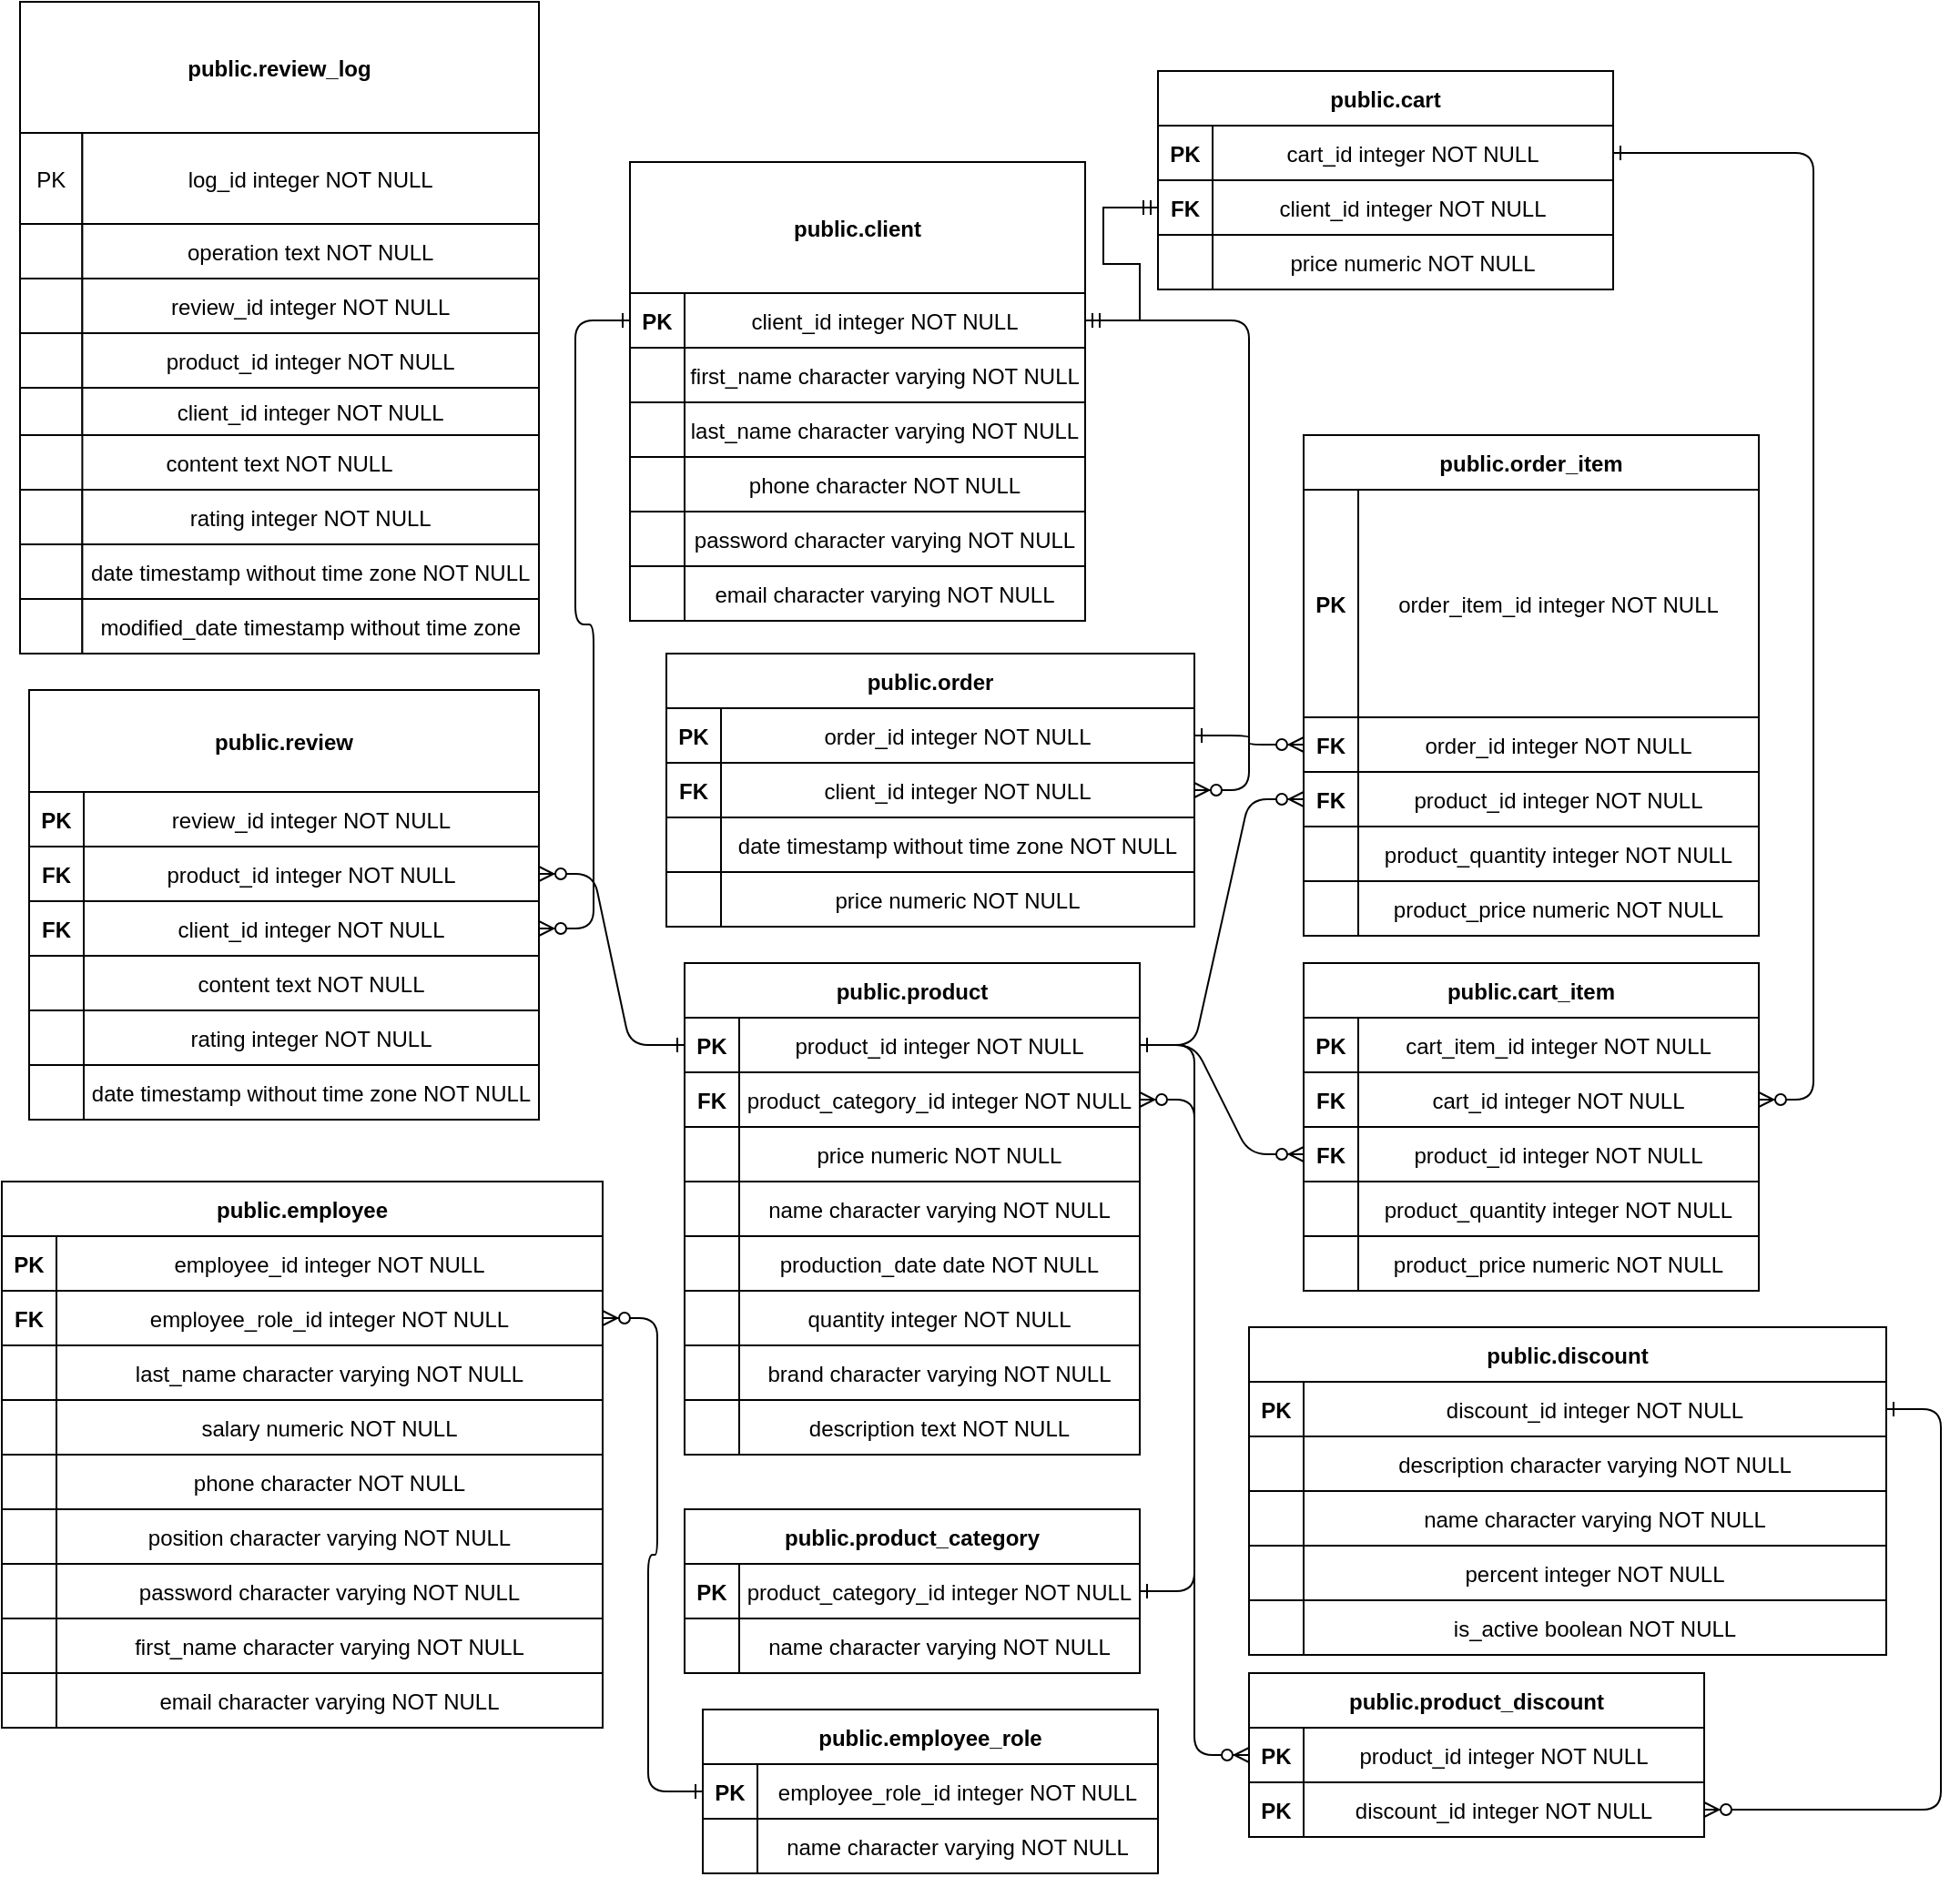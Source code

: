 <mxfile version="25.0.1">
  <diagram id="R2lEEEUBdFMjLlhIrx00" name="Page-1">
    <mxGraphModel dx="1701" dy="819" grid="1" gridSize="10" guides="1" tooltips="1" connect="1" arrows="1" fold="1" page="1" pageScale="1" pageWidth="850" pageHeight="1100" math="0" shadow="0" extFonts="Permanent Marker^https://fonts.googleapis.com/css?family=Permanent+Marker">
      <root>
        <mxCell id="0" />
        <mxCell id="1" parent="0" />
        <mxCell id="public.cart" value="public.cart" style="shape=table;startSize=30;container=1;collapsible=1;childLayout=tableLayout;fixedRows=1;rowLines=0;fontStyle=1;align=center;resizeLast=1;" parent="1" vertex="1">
          <mxGeometry x="1059.998" y="230.0" width="250" height="120" as="geometry" />
        </mxCell>
        <mxCell id="public.cart.1" value="0" style="shape=partialRectangle;collapsible=0;dropTarget=0;pointerEvents=0;fillColor=none;points=[[0,0.5],[1,0.5]];portConstraint=eastwest;top=0;left=0;right=0;bottom=1;" parent="public.cart" vertex="1">
          <mxGeometry y="30" width="250" height="30" as="geometry" />
        </mxCell>
        <mxCell id="bf57038d-33cf-a19b-9d44-ea3351a5f53d" value="PK" style="shape=partialRectangle;overflow=hidden;connectable=0;fillColor=none;top=0;left=0;bottom=0;right=0;fontStyle=1;" parent="public.cart.1" vertex="1">
          <mxGeometry width="30" height="30" as="geometry">
            <mxRectangle width="30" height="30" as="alternateBounds" />
          </mxGeometry>
        </mxCell>
        <mxCell id="498ad664-ac95-0472-8ac2-09fa7c4ec262" value="cart_id integer NOT NULL" style="" parent="public.cart.1" vertex="1">
          <mxGeometry x="30" width="220" height="30" as="geometry">
            <mxRectangle width="220" height="30" as="alternateBounds" />
          </mxGeometry>
        </mxCell>
        <mxCell id="public.cart.2" value="30" style="shape=partialRectangle;collapsible=0;dropTarget=0;pointerEvents=0;fillColor=none;points=[[0,0.5],[1,0.5]];portConstraint=eastwest;top=0;left=0;right=0;bottom=1;" parent="public.cart" vertex="1">
          <mxGeometry y="60" width="250" height="30" as="geometry" />
        </mxCell>
        <mxCell id="ba661cb4-fbc4-4fd0-d4c5-85d83c179bef" value="FK" style="shape=partialRectangle;overflow=hidden;connectable=0;fillColor=none;top=0;left=0;bottom=0;right=0;fontStyle=1;" parent="public.cart.2" vertex="1">
          <mxGeometry width="30" height="30" as="geometry">
            <mxRectangle width="30" height="30" as="alternateBounds" />
          </mxGeometry>
        </mxCell>
        <mxCell id="757bdfb7-4226-4ee2-c3d8-37f7dd76b056" value="client_id integer NOT NULL" style="" parent="public.cart.2" vertex="1">
          <mxGeometry x="30" width="220" height="30" as="geometry">
            <mxRectangle width="220" height="30" as="alternateBounds" />
          </mxGeometry>
        </mxCell>
        <mxCell id="public.cart.3" value="60" style="shape=partialRectangle;collapsible=0;dropTarget=0;pointerEvents=0;fillColor=none;points=[[0,0.5],[1,0.5]];portConstraint=eastwest;top=0;left=0;right=0;bottom=1;" parent="public.cart" vertex="1">
          <mxGeometry y="90" width="250" height="30" as="geometry" />
        </mxCell>
        <mxCell id="285d6ce8-352e-7f33-fdd1-7f2824055fc1" value="" style="shape=partialRectangle;overflow=hidden;connectable=0;fillColor=none;top=0;left=0;bottom=0;right=0;fontStyle=1;" parent="public.cart.3" vertex="1">
          <mxGeometry width="30" height="30" as="geometry">
            <mxRectangle width="30" height="30" as="alternateBounds" />
          </mxGeometry>
        </mxCell>
        <mxCell id="b2781154-0942-c64d-4cf8-3e0ec46c0f2d" value="price numeric NOT NULL" style="" parent="public.cart.3" vertex="1">
          <mxGeometry x="30" width="220" height="30" as="geometry">
            <mxRectangle width="220" height="30" as="alternateBounds" />
          </mxGeometry>
        </mxCell>
        <mxCell id="public.cart_item" value="public.cart_item" style="shape=table;startSize=30;container=1;collapsible=1;childLayout=tableLayout;fixedRows=1;rowLines=0;fontStyle=1;align=center;resizeLast=1;" parent="1" vertex="1">
          <mxGeometry x="1139.993" y="719.998" width="250" height="180" as="geometry" />
        </mxCell>
        <mxCell id="public.cart_item.1" value="0" style="shape=partialRectangle;collapsible=0;dropTarget=0;pointerEvents=0;fillColor=none;points=[[0,0.5],[1,0.5]];portConstraint=eastwest;top=0;left=0;right=0;bottom=1;" parent="public.cart_item" vertex="1">
          <mxGeometry y="30" width="250" height="30" as="geometry" />
        </mxCell>
        <mxCell id="3e524775-b62c-7d78-3fc7-d1bd926e9e8d" value="PK" style="shape=partialRectangle;overflow=hidden;connectable=0;fillColor=none;top=0;left=0;bottom=0;right=0;fontStyle=1;" parent="public.cart_item.1" vertex="1">
          <mxGeometry width="30" height="30" as="geometry">
            <mxRectangle width="30" height="30" as="alternateBounds" />
          </mxGeometry>
        </mxCell>
        <mxCell id="4f1f4632-f7a6-c82b-b12e-ebb635b830b6" value="cart_item_id integer NOT NULL" style="" parent="public.cart_item.1" vertex="1">
          <mxGeometry x="30" width="220" height="30" as="geometry">
            <mxRectangle width="220" height="30" as="alternateBounds" />
          </mxGeometry>
        </mxCell>
        <mxCell id="public.cart_item.2" value="30" style="shape=partialRectangle;collapsible=0;dropTarget=0;pointerEvents=0;fillColor=none;points=[[0,0.5],[1,0.5]];portConstraint=eastwest;top=0;left=0;right=0;bottom=1;" parent="public.cart_item" vertex="1">
          <mxGeometry y="60" width="250" height="30" as="geometry" />
        </mxCell>
        <mxCell id="e22417d3-51b4-9ae8-bb1a-0d17b4bf29c5" value="FK" style="shape=partialRectangle;overflow=hidden;connectable=0;fillColor=none;top=0;left=0;bottom=0;right=0;fontStyle=1;" parent="public.cart_item.2" vertex="1">
          <mxGeometry width="30" height="30" as="geometry">
            <mxRectangle width="30" height="30" as="alternateBounds" />
          </mxGeometry>
        </mxCell>
        <mxCell id="232d267e-79ba-ac15-89dd-1379661eff4e" value="cart_id integer NOT NULL" style="" parent="public.cart_item.2" vertex="1">
          <mxGeometry x="30" width="220" height="30" as="geometry">
            <mxRectangle width="220" height="30" as="alternateBounds" />
          </mxGeometry>
        </mxCell>
        <mxCell id="public.cart_item.3" value="60" style="shape=partialRectangle;collapsible=0;dropTarget=0;pointerEvents=0;fillColor=none;points=[[0,0.5],[1,0.5]];portConstraint=eastwest;top=0;left=0;right=0;bottom=1;" parent="public.cart_item" vertex="1">
          <mxGeometry y="90" width="250" height="30" as="geometry" />
        </mxCell>
        <mxCell id="4cbd78a2-aa5f-b5da-6d7b-4c51aaed292c" value="FK" style="shape=partialRectangle;overflow=hidden;connectable=0;fillColor=none;top=0;left=0;bottom=0;right=0;fontStyle=1;" parent="public.cart_item.3" vertex="1">
          <mxGeometry width="30" height="30" as="geometry">
            <mxRectangle width="30" height="30" as="alternateBounds" />
          </mxGeometry>
        </mxCell>
        <mxCell id="4659f86a-2955-198b-6cf2-b4b01ca28c4e" value="product_id integer NOT NULL" style="" parent="public.cart_item.3" vertex="1">
          <mxGeometry x="30" width="220" height="30" as="geometry">
            <mxRectangle width="220" height="30" as="alternateBounds" />
          </mxGeometry>
        </mxCell>
        <mxCell id="public.cart_item.4" value="90" style="shape=partialRectangle;collapsible=0;dropTarget=0;pointerEvents=0;fillColor=none;points=[[0,0.5],[1,0.5]];portConstraint=eastwest;top=0;left=0;right=0;bottom=1;" parent="public.cart_item" vertex="1">
          <mxGeometry y="120" width="250" height="30" as="geometry" />
        </mxCell>
        <mxCell id="00982666-2bcf-26a1-096f-2412135354b2" value="" style="shape=partialRectangle;overflow=hidden;connectable=0;fillColor=none;top=0;left=0;bottom=0;right=0;fontStyle=1;" parent="public.cart_item.4" vertex="1">
          <mxGeometry width="30" height="30" as="geometry">
            <mxRectangle width="30" height="30" as="alternateBounds" />
          </mxGeometry>
        </mxCell>
        <mxCell id="83e2a09b-4282-9cdf-2533-1091b4f16c7d" value="product_quantity integer NOT NULL" style="" parent="public.cart_item.4" vertex="1">
          <mxGeometry x="30" width="220" height="30" as="geometry">
            <mxRectangle width="220" height="30" as="alternateBounds" />
          </mxGeometry>
        </mxCell>
        <mxCell id="public.cart_item.5" value="120" style="shape=partialRectangle;collapsible=0;dropTarget=0;pointerEvents=0;fillColor=none;points=[[0,0.5],[1,0.5]];portConstraint=eastwest;top=0;left=0;right=0;bottom=1;" parent="public.cart_item" vertex="1">
          <mxGeometry y="150" width="250" height="30" as="geometry" />
        </mxCell>
        <mxCell id="bdf86f57-0240-c6d8-6577-60a3598bd1cd" value="" style="shape=partialRectangle;overflow=hidden;connectable=0;fillColor=none;top=0;left=0;bottom=0;right=0;fontStyle=1;" parent="public.cart_item.5" vertex="1">
          <mxGeometry width="30" height="30" as="geometry">
            <mxRectangle width="30" height="30" as="alternateBounds" />
          </mxGeometry>
        </mxCell>
        <mxCell id="db58283c-516a-fb9a-85d2-b39043c1b682" value="product_price numeric NOT NULL" style="" parent="public.cart_item.5" vertex="1">
          <mxGeometry x="30" width="220" height="30" as="geometry">
            <mxRectangle width="220" height="30" as="alternateBounds" />
          </mxGeometry>
        </mxCell>
        <mxCell id="public.client" value="public.client" style="shape=table;startSize=72;container=1;collapsible=1;childLayout=tableLayout;fixedRows=1;rowLines=0;fontStyle=1;align=center;resizeLast=1;" parent="1" vertex="1">
          <mxGeometry x="769.995" y="279.999" width="250" height="252" as="geometry" />
        </mxCell>
        <mxCell id="public.client.1" value="0" style="shape=partialRectangle;collapsible=0;dropTarget=0;pointerEvents=0;fillColor=none;points=[[0,0.5],[1,0.5]];portConstraint=eastwest;top=0;left=0;right=0;bottom=1;" parent="public.client" vertex="1">
          <mxGeometry y="72" width="250" height="30" as="geometry" />
        </mxCell>
        <mxCell id="cca76f85-d6a5-900e-3948-b55e4f7d68cc" value="PK" style="shape=partialRectangle;overflow=hidden;connectable=0;fillColor=none;top=0;left=0;bottom=0;right=0;fontStyle=1;" parent="public.client.1" vertex="1">
          <mxGeometry width="30" height="30" as="geometry">
            <mxRectangle width="30" height="30" as="alternateBounds" />
          </mxGeometry>
        </mxCell>
        <mxCell id="89cca741-a77d-c983-8598-9beb140acbee" value="client_id integer NOT NULL" style="" parent="public.client.1" vertex="1">
          <mxGeometry x="30" width="220" height="30" as="geometry">
            <mxRectangle width="220" height="30" as="alternateBounds" />
          </mxGeometry>
        </mxCell>
        <mxCell id="public.client.2" value="30" style="shape=partialRectangle;collapsible=0;dropTarget=0;pointerEvents=0;fillColor=none;points=[[0,0.5],[1,0.5]];portConstraint=eastwest;top=0;left=0;right=0;bottom=1;" parent="public.client" vertex="1">
          <mxGeometry y="102" width="250" height="30" as="geometry" />
        </mxCell>
        <mxCell id="6bc6216a-1818-332b-46a9-893d58e7a1df" value="" style="shape=partialRectangle;overflow=hidden;connectable=0;fillColor=none;top=0;left=0;bottom=0;right=0;fontStyle=1;" parent="public.client.2" vertex="1">
          <mxGeometry width="30" height="30" as="geometry">
            <mxRectangle width="30" height="30" as="alternateBounds" />
          </mxGeometry>
        </mxCell>
        <mxCell id="06848c58-658a-d38d-e9fa-94006f8d403a" value="first_name character varying NOT NULL" style="" parent="public.client.2" vertex="1">
          <mxGeometry x="30" width="220" height="30" as="geometry">
            <mxRectangle width="220" height="30" as="alternateBounds" />
          </mxGeometry>
        </mxCell>
        <mxCell id="public.client.3" value="60" style="shape=partialRectangle;collapsible=0;dropTarget=0;pointerEvents=0;fillColor=none;points=[[0,0.5],[1,0.5]];portConstraint=eastwest;top=0;left=0;right=0;bottom=1;" parent="public.client" vertex="1">
          <mxGeometry y="132" width="250" height="30" as="geometry" />
        </mxCell>
        <mxCell id="ffe5aa31-e3a5-b2d0-70da-e701c7049227" value="" style="shape=partialRectangle;overflow=hidden;connectable=0;fillColor=none;top=0;left=0;bottom=0;right=0;fontStyle=1;" parent="public.client.3" vertex="1">
          <mxGeometry width="30" height="30" as="geometry">
            <mxRectangle width="30" height="30" as="alternateBounds" />
          </mxGeometry>
        </mxCell>
        <mxCell id="86d2efe6-982e-515a-6861-754b2d5efa03" value="last_name character varying NOT NULL" style="" parent="public.client.3" vertex="1">
          <mxGeometry x="30" width="220" height="30" as="geometry">
            <mxRectangle width="220" height="30" as="alternateBounds" />
          </mxGeometry>
        </mxCell>
        <mxCell id="public.client.4" value="90" style="shape=partialRectangle;collapsible=0;dropTarget=0;pointerEvents=0;fillColor=none;points=[[0,0.5],[1,0.5]];portConstraint=eastwest;top=0;left=0;right=0;bottom=1;" parent="public.client" vertex="1">
          <mxGeometry y="162" width="250" height="30" as="geometry" />
        </mxCell>
        <mxCell id="a15cb7ae-8b5d-e2d9-dfee-a05a7e17fe68" value="" style="shape=partialRectangle;overflow=hidden;connectable=0;fillColor=none;top=0;left=0;bottom=0;right=0;fontStyle=1;" parent="public.client.4" vertex="1">
          <mxGeometry width="30" height="30" as="geometry">
            <mxRectangle width="30" height="30" as="alternateBounds" />
          </mxGeometry>
        </mxCell>
        <mxCell id="fa66e5fd-53e1-2bd4-6604-a03ad1968cc6" value="phone character NOT NULL" style="" parent="public.client.4" vertex="1">
          <mxGeometry x="30" width="220" height="30" as="geometry">
            <mxRectangle width="220" height="30" as="alternateBounds" />
          </mxGeometry>
        </mxCell>
        <mxCell id="public.client.5" value="120" style="shape=partialRectangle;collapsible=0;dropTarget=0;pointerEvents=0;fillColor=none;points=[[0,0.5],[1,0.5]];portConstraint=eastwest;top=0;left=0;right=0;bottom=1;" parent="public.client" vertex="1">
          <mxGeometry y="192" width="250" height="30" as="geometry" />
        </mxCell>
        <mxCell id="d4228f72-1541-26b1-207b-e9e1b6a0036c" value="" style="shape=partialRectangle;overflow=hidden;connectable=0;fillColor=none;top=0;left=0;bottom=0;right=0;fontStyle=1;" parent="public.client.5" vertex="1">
          <mxGeometry width="30" height="30" as="geometry">
            <mxRectangle width="30" height="30" as="alternateBounds" />
          </mxGeometry>
        </mxCell>
        <mxCell id="4644241f-dada-c0d8-5ea9-a85beaa1f61d" value="password character varying NOT NULL" style="" parent="public.client.5" vertex="1">
          <mxGeometry x="30" width="220" height="30" as="geometry">
            <mxRectangle width="220" height="30" as="alternateBounds" />
          </mxGeometry>
        </mxCell>
        <mxCell id="public.client.6" value="150" style="shape=partialRectangle;collapsible=0;dropTarget=0;pointerEvents=0;fillColor=none;points=[[0,0.5],[1,0.5]];portConstraint=eastwest;top=0;left=0;right=0;bottom=1;" parent="public.client" vertex="1">
          <mxGeometry y="222" width="250" height="30" as="geometry" />
        </mxCell>
        <mxCell id="f5dd2437-a4eb-94ef-ce73-f2a3c891006e" value="" style="shape=partialRectangle;overflow=hidden;connectable=0;fillColor=none;top=0;left=0;bottom=0;right=0;fontStyle=1;" parent="public.client.6" vertex="1">
          <mxGeometry width="30" height="30" as="geometry">
            <mxRectangle width="30" height="30" as="alternateBounds" />
          </mxGeometry>
        </mxCell>
        <mxCell id="715b543a-fd29-414c-6ed9-cd9549589ba2" value="email character varying NOT NULL" style="" parent="public.client.6" vertex="1">
          <mxGeometry x="30" width="220" height="30" as="geometry">
            <mxRectangle width="220" height="30" as="alternateBounds" />
          </mxGeometry>
        </mxCell>
        <mxCell id="public.discount" value="public.discount" style="shape=table;startSize=30;container=1;collapsible=1;childLayout=tableLayout;fixedRows=1;rowLines=0;fontStyle=1;align=center;resizeLast=1;" parent="1" vertex="1">
          <mxGeometry x="1110" y="920" width="350" height="180" as="geometry" />
        </mxCell>
        <mxCell id="public.discount.1" value="0" style="shape=partialRectangle;collapsible=0;dropTarget=0;pointerEvents=0;fillColor=none;points=[[0,0.5],[1,0.5]];portConstraint=eastwest;top=0;left=0;right=0;bottom=1;" parent="public.discount" vertex="1">
          <mxGeometry y="30" width="350" height="30" as="geometry" />
        </mxCell>
        <mxCell id="7cb32ef6-32ff-e4a8-6c58-7aaf6a207d23" value="PK" style="shape=partialRectangle;overflow=hidden;connectable=0;fillColor=none;top=0;left=0;bottom=0;right=0;fontStyle=1;" parent="public.discount.1" vertex="1">
          <mxGeometry width="30" height="30" as="geometry">
            <mxRectangle width="30" height="30" as="alternateBounds" />
          </mxGeometry>
        </mxCell>
        <mxCell id="4efdf4da-e16e-f475-c87a-841fb924e06e" value="discount_id integer NOT NULL" style="" parent="public.discount.1" vertex="1">
          <mxGeometry x="30" width="320" height="30" as="geometry">
            <mxRectangle width="320" height="30" as="alternateBounds" />
          </mxGeometry>
        </mxCell>
        <mxCell id="public.discount.2" value="30" style="shape=partialRectangle;collapsible=0;dropTarget=0;pointerEvents=0;fillColor=none;points=[[0,0.5],[1,0.5]];portConstraint=eastwest;top=0;left=0;right=0;bottom=1;" parent="public.discount" vertex="1">
          <mxGeometry y="60" width="350" height="30" as="geometry" />
        </mxCell>
        <mxCell id="2f65a6c1-747f-a19c-4690-2758340c0808" value="" style="shape=partialRectangle;overflow=hidden;connectable=0;fillColor=none;top=0;left=0;bottom=0;right=0;fontStyle=1;" parent="public.discount.2" vertex="1">
          <mxGeometry width="30" height="30" as="geometry">
            <mxRectangle width="30" height="30" as="alternateBounds" />
          </mxGeometry>
        </mxCell>
        <mxCell id="f75b6bb8-45a6-63c3-d9e5-0388d309e095" value="description character varying NOT NULL" style="" parent="public.discount.2" vertex="1">
          <mxGeometry x="30" width="320" height="30" as="geometry">
            <mxRectangle width="320" height="30" as="alternateBounds" />
          </mxGeometry>
        </mxCell>
        <mxCell id="public.discount.3" value="60" style="shape=partialRectangle;collapsible=0;dropTarget=0;pointerEvents=0;fillColor=none;points=[[0,0.5],[1,0.5]];portConstraint=eastwest;top=0;left=0;right=0;bottom=1;" parent="public.discount" vertex="1">
          <mxGeometry y="90" width="350" height="30" as="geometry" />
        </mxCell>
        <mxCell id="8d8cf0d2-a1b8-bb1a-6a57-8f8b12e5d67c" value="" style="shape=partialRectangle;overflow=hidden;connectable=0;fillColor=none;top=0;left=0;bottom=0;right=0;fontStyle=1;" parent="public.discount.3" vertex="1">
          <mxGeometry width="30" height="30" as="geometry">
            <mxRectangle width="30" height="30" as="alternateBounds" />
          </mxGeometry>
        </mxCell>
        <mxCell id="c4bdd223-b0f6-9107-3704-b9a9ab3b4ce0" value="name character varying NOT NULL" style="" parent="public.discount.3" vertex="1">
          <mxGeometry x="30" width="320" height="30" as="geometry">
            <mxRectangle width="320" height="30" as="alternateBounds" />
          </mxGeometry>
        </mxCell>
        <mxCell id="public.discount.4" value="90" style="shape=partialRectangle;collapsible=0;dropTarget=0;pointerEvents=0;fillColor=none;points=[[0,0.5],[1,0.5]];portConstraint=eastwest;top=0;left=0;right=0;bottom=1;" parent="public.discount" vertex="1">
          <mxGeometry y="120" width="350" height="30" as="geometry" />
        </mxCell>
        <mxCell id="6c31d63e-d00e-4d1b-cc39-fc345fe155ed" value="" style="shape=partialRectangle;overflow=hidden;connectable=0;fillColor=none;top=0;left=0;bottom=0;right=0;fontStyle=1;" parent="public.discount.4" vertex="1">
          <mxGeometry width="30" height="30" as="geometry">
            <mxRectangle width="30" height="30" as="alternateBounds" />
          </mxGeometry>
        </mxCell>
        <mxCell id="7ba31db8-2e2e-83dd-9ca7-32d1635db4f8" value="percent integer NOT NULL" style="" parent="public.discount.4" vertex="1">
          <mxGeometry x="30" width="320" height="30" as="geometry">
            <mxRectangle width="320" height="30" as="alternateBounds" />
          </mxGeometry>
        </mxCell>
        <mxCell id="public.discount.5" value="120" style="shape=partialRectangle;collapsible=0;dropTarget=0;pointerEvents=0;fillColor=none;points=[[0,0.5],[1,0.5]];portConstraint=eastwest;top=0;left=0;right=0;bottom=1;" parent="public.discount" vertex="1">
          <mxGeometry y="150" width="350" height="30" as="geometry" />
        </mxCell>
        <mxCell id="35fa6e53-9037-1534-753b-dd7c259c065c" value="" style="shape=partialRectangle;overflow=hidden;connectable=0;fillColor=none;top=0;left=0;bottom=0;right=0;fontStyle=1;" parent="public.discount.5" vertex="1">
          <mxGeometry width="30" height="30" as="geometry">
            <mxRectangle width="30" height="30" as="alternateBounds" />
          </mxGeometry>
        </mxCell>
        <mxCell id="84b2a3fb-2c17-38f3-d1c0-c280a219e9db" value="is_active boolean NOT NULL" style="" parent="public.discount.5" vertex="1">
          <mxGeometry x="30" width="320" height="30" as="geometry">
            <mxRectangle width="320" height="30" as="alternateBounds" />
          </mxGeometry>
        </mxCell>
        <mxCell id="public.employee" value="public.employee" style="shape=table;startSize=30;container=1;collapsible=1;childLayout=tableLayout;fixedRows=1;rowLines=0;fontStyle=1;align=center;resizeLast=1;" parent="1" vertex="1">
          <mxGeometry x="425" y="840" width="330" height="300" as="geometry" />
        </mxCell>
        <mxCell id="public.employee.1" value="0" style="shape=partialRectangle;collapsible=0;dropTarget=0;pointerEvents=0;fillColor=none;points=[[0,0.5],[1,0.5]];portConstraint=eastwest;top=0;left=0;right=0;bottom=1;" parent="public.employee" vertex="1">
          <mxGeometry y="30" width="330" height="30" as="geometry" />
        </mxCell>
        <mxCell id="858c41d1-e157-5eaf-2593-0f90bf880b73" value="PK" style="shape=partialRectangle;overflow=hidden;connectable=0;fillColor=none;top=0;left=0;bottom=0;right=0;fontStyle=1;" parent="public.employee.1" vertex="1">
          <mxGeometry width="30" height="30" as="geometry">
            <mxRectangle width="30" height="30" as="alternateBounds" />
          </mxGeometry>
        </mxCell>
        <mxCell id="16307c8e-de6d-7e75-ad14-b7c4743655b1" value="employee_id integer NOT NULL" style="" parent="public.employee.1" vertex="1">
          <mxGeometry x="30" width="300" height="30" as="geometry">
            <mxRectangle width="300" height="30" as="alternateBounds" />
          </mxGeometry>
        </mxCell>
        <mxCell id="public.employee.2" value="30" style="shape=partialRectangle;collapsible=0;dropTarget=0;pointerEvents=0;fillColor=none;points=[[0,0.5],[1,0.5]];portConstraint=eastwest;top=0;left=0;right=0;bottom=1;" parent="public.employee" vertex="1">
          <mxGeometry y="60" width="330" height="30" as="geometry" />
        </mxCell>
        <mxCell id="fd353e33-8761-41ea-ad90-0798b3254240" value="FK" style="shape=partialRectangle;overflow=hidden;connectable=0;fillColor=none;top=0;left=0;bottom=0;right=0;fontStyle=1;" parent="public.employee.2" vertex="1">
          <mxGeometry width="30" height="30" as="geometry">
            <mxRectangle width="30" height="30" as="alternateBounds" />
          </mxGeometry>
        </mxCell>
        <mxCell id="e1598b5b-f9d4-f099-31a5-ab2309e8153a" value="employee_role_id integer NOT NULL" style="" parent="public.employee.2" vertex="1">
          <mxGeometry x="30" width="300" height="30" as="geometry">
            <mxRectangle width="300" height="30" as="alternateBounds" />
          </mxGeometry>
        </mxCell>
        <mxCell id="public.employee.4" value="90" style="shape=partialRectangle;collapsible=0;dropTarget=0;pointerEvents=0;fillColor=none;points=[[0,0.5],[1,0.5]];portConstraint=eastwest;top=0;left=0;right=0;bottom=1;" parent="public.employee" vertex="1">
          <mxGeometry y="90" width="330" height="30" as="geometry" />
        </mxCell>
        <mxCell id="22ecd119-8c2c-387f-75f7-a14fa6e64e18" value="" style="shape=partialRectangle;overflow=hidden;connectable=0;fillColor=none;top=0;left=0;bottom=0;right=0;fontStyle=1;" parent="public.employee.4" vertex="1">
          <mxGeometry width="30" height="30" as="geometry">
            <mxRectangle width="30" height="30" as="alternateBounds" />
          </mxGeometry>
        </mxCell>
        <mxCell id="e3dfe79c-1a15-36d5-2e41-e2a6f60c72ff" value="last_name character varying NOT NULL" style="" parent="public.employee.4" vertex="1">
          <mxGeometry x="30" width="300" height="30" as="geometry">
            <mxRectangle width="300" height="30" as="alternateBounds" />
          </mxGeometry>
        </mxCell>
        <mxCell id="public.employee.5" value="120" style="shape=partialRectangle;collapsible=0;dropTarget=0;pointerEvents=0;fillColor=none;points=[[0,0.5],[1,0.5]];portConstraint=eastwest;top=0;left=0;right=0;bottom=1;" parent="public.employee" vertex="1">
          <mxGeometry y="120" width="330" height="30" as="geometry" />
        </mxCell>
        <mxCell id="80bc8d67-091d-9e47-8600-1dfe659e0060" value="" style="shape=partialRectangle;overflow=hidden;connectable=0;fillColor=none;top=0;left=0;bottom=0;right=0;fontStyle=1;" parent="public.employee.5" vertex="1">
          <mxGeometry width="30" height="30" as="geometry">
            <mxRectangle width="30" height="30" as="alternateBounds" />
          </mxGeometry>
        </mxCell>
        <mxCell id="ef337b2f-1b3d-dfc9-1fa9-d33afa5c9a2c" value="salary numeric NOT NULL" style="" parent="public.employee.5" vertex="1">
          <mxGeometry x="30" width="300" height="30" as="geometry">
            <mxRectangle width="300" height="30" as="alternateBounds" />
          </mxGeometry>
        </mxCell>
        <mxCell id="public.employee.6" value="150" style="shape=partialRectangle;collapsible=0;dropTarget=0;pointerEvents=0;fillColor=none;points=[[0,0.5],[1,0.5]];portConstraint=eastwest;top=0;left=0;right=0;bottom=1;" parent="public.employee" vertex="1">
          <mxGeometry y="150" width="330" height="30" as="geometry" />
        </mxCell>
        <mxCell id="7e1d2a46-d3ba-3c6b-cfc8-f1992cf1b9dc" value="" style="shape=partialRectangle;overflow=hidden;connectable=0;fillColor=none;top=0;left=0;bottom=0;right=0;fontStyle=1;" parent="public.employee.6" vertex="1">
          <mxGeometry width="30" height="30" as="geometry">
            <mxRectangle width="30" height="30" as="alternateBounds" />
          </mxGeometry>
        </mxCell>
        <mxCell id="dae3c538-b210-c2ab-ffcc-c5c838067c9d" value="phone character NOT NULL" style="" parent="public.employee.6" vertex="1">
          <mxGeometry x="30" width="300" height="30" as="geometry">
            <mxRectangle width="300" height="30" as="alternateBounds" />
          </mxGeometry>
        </mxCell>
        <mxCell id="public.employee.7" value="180" style="shape=partialRectangle;collapsible=0;dropTarget=0;pointerEvents=0;fillColor=none;points=[[0,0.5],[1,0.5]];portConstraint=eastwest;top=0;left=0;right=0;bottom=1;" parent="public.employee" vertex="1">
          <mxGeometry y="180" width="330" height="30" as="geometry" />
        </mxCell>
        <mxCell id="f9b93a08-5970-fa96-fc9a-40b05c2429d6" value="" style="shape=partialRectangle;overflow=hidden;connectable=0;fillColor=none;top=0;left=0;bottom=0;right=0;fontStyle=1;" parent="public.employee.7" vertex="1">
          <mxGeometry width="30" height="30" as="geometry">
            <mxRectangle width="30" height="30" as="alternateBounds" />
          </mxGeometry>
        </mxCell>
        <mxCell id="0b6f5b43-9fad-3cf2-651e-b8d8d017a70a" value="position character varying NOT NULL" style="" parent="public.employee.7" vertex="1">
          <mxGeometry x="30" width="300" height="30" as="geometry">
            <mxRectangle width="300" height="30" as="alternateBounds" />
          </mxGeometry>
        </mxCell>
        <mxCell id="public.employee.8" value="210" style="shape=partialRectangle;collapsible=0;dropTarget=0;pointerEvents=0;fillColor=none;points=[[0,0.5],[1,0.5]];portConstraint=eastwest;top=0;left=0;right=0;bottom=1;" parent="public.employee" vertex="1">
          <mxGeometry y="210" width="330" height="30" as="geometry" />
        </mxCell>
        <mxCell id="d2535819-e1ee-4011-99f4-19aaf12ed5d6" value="" style="shape=partialRectangle;overflow=hidden;connectable=0;fillColor=none;top=0;left=0;bottom=0;right=0;fontStyle=1;" parent="public.employee.8" vertex="1">
          <mxGeometry width="30" height="30" as="geometry">
            <mxRectangle width="30" height="30" as="alternateBounds" />
          </mxGeometry>
        </mxCell>
        <mxCell id="62fd47ff-2333-9723-ac91-5f020b4f1021" value="password character varying NOT NULL" style="" parent="public.employee.8" vertex="1">
          <mxGeometry x="30" width="300" height="30" as="geometry">
            <mxRectangle width="300" height="30" as="alternateBounds" />
          </mxGeometry>
        </mxCell>
        <mxCell id="public.employee.3" value="60" style="shape=partialRectangle;collapsible=0;dropTarget=0;pointerEvents=0;fillColor=none;points=[[0,0.5],[1,0.5]];portConstraint=eastwest;top=0;left=0;right=0;bottom=1;" parent="public.employee" vertex="1">
          <mxGeometry y="240" width="330" height="30" as="geometry" />
        </mxCell>
        <mxCell id="12e6c64d-e35d-438d-48a3-ab13caa2e0b7" value="" style="shape=partialRectangle;overflow=hidden;connectable=0;fillColor=none;top=0;left=0;bottom=0;right=0;fontStyle=1;" parent="public.employee.3" vertex="1">
          <mxGeometry width="30" height="30" as="geometry">
            <mxRectangle width="30" height="30" as="alternateBounds" />
          </mxGeometry>
        </mxCell>
        <mxCell id="3c0b91f2-8a56-ca8a-63ab-5ebe1e2cf393" value="first_name character varying NOT NULL" style="" parent="public.employee.3" vertex="1">
          <mxGeometry x="30" width="300" height="30" as="geometry">
            <mxRectangle width="300" height="30" as="alternateBounds" />
          </mxGeometry>
        </mxCell>
        <mxCell id="public.employee.9" value="240" style="shape=partialRectangle;collapsible=0;dropTarget=0;pointerEvents=0;fillColor=none;points=[[0,0.5],[1,0.5]];portConstraint=eastwest;top=0;left=0;right=0;bottom=1;" parent="public.employee" vertex="1">
          <mxGeometry y="270" width="330" height="30" as="geometry" />
        </mxCell>
        <mxCell id="e57ef86b-ac1b-906c-8645-9374d7a1c1de" value="" style="shape=partialRectangle;overflow=hidden;connectable=0;fillColor=none;top=0;left=0;bottom=0;right=0;fontStyle=1;" parent="public.employee.9" vertex="1">
          <mxGeometry width="30" height="30" as="geometry">
            <mxRectangle width="30" height="30" as="alternateBounds" />
          </mxGeometry>
        </mxCell>
        <object label="email character varying NOT NULL" id="5d7658c4-c535-8e05-d3da-c72418b744b3">
          <mxCell style="" parent="public.employee.9" vertex="1">
            <mxGeometry x="30" width="300" height="30" as="geometry">
              <mxRectangle width="300" height="30" as="alternateBounds" />
            </mxGeometry>
          </mxCell>
        </object>
        <mxCell id="public.employee_role" value="public.employee_role" style="shape=table;startSize=30;container=1;collapsible=1;childLayout=tableLayout;fixedRows=1;rowLines=0;fontStyle=1;align=center;resizeLast=1;" parent="1" vertex="1">
          <mxGeometry x="810.0" y="1130.005" width="250" height="90" as="geometry" />
        </mxCell>
        <mxCell id="public.employee_role.1" value="0" style="shape=partialRectangle;collapsible=0;dropTarget=0;pointerEvents=0;fillColor=none;points=[[0,0.5],[1,0.5]];portConstraint=eastwest;top=0;left=0;right=0;bottom=1;" parent="public.employee_role" vertex="1">
          <mxGeometry y="30" width="250" height="30" as="geometry" />
        </mxCell>
        <mxCell id="cb473bbe-aebc-c88e-40dd-b046f438ac8d" value="PK" style="shape=partialRectangle;overflow=hidden;connectable=0;fillColor=none;top=0;left=0;bottom=0;right=0;fontStyle=1;" parent="public.employee_role.1" vertex="1">
          <mxGeometry width="30" height="30" as="geometry">
            <mxRectangle width="30" height="30" as="alternateBounds" />
          </mxGeometry>
        </mxCell>
        <mxCell id="c501dd28-7fbf-d606-5b71-a8c7cb8b8384" value="employee_role_id integer NOT NULL" style="" parent="public.employee_role.1" vertex="1">
          <mxGeometry x="30" width="220" height="30" as="geometry">
            <mxRectangle width="220" height="30" as="alternateBounds" />
          </mxGeometry>
        </mxCell>
        <mxCell id="public.employee_role.2" value="30" style="shape=partialRectangle;collapsible=0;dropTarget=0;pointerEvents=0;fillColor=none;points=[[0,0.5],[1,0.5]];portConstraint=eastwest;top=0;left=0;right=0;bottom=1;" parent="public.employee_role" vertex="1">
          <mxGeometry y="60" width="250" height="30" as="geometry" />
        </mxCell>
        <mxCell id="498f75fa-70ea-f8ec-265f-7f034966303e" value="" style="shape=partialRectangle;overflow=hidden;connectable=0;fillColor=none;top=0;left=0;bottom=0;right=0;fontStyle=1;" parent="public.employee_role.2" vertex="1">
          <mxGeometry width="30" height="30" as="geometry">
            <mxRectangle width="30" height="30" as="alternateBounds" />
          </mxGeometry>
        </mxCell>
        <mxCell id="890fa3c3-bbb1-7fa7-59c7-9e3710e28409" value="name character varying NOT NULL" style="" parent="public.employee_role.2" vertex="1">
          <mxGeometry x="30" width="220" height="30" as="geometry">
            <mxRectangle width="220" height="30" as="alternateBounds" />
          </mxGeometry>
        </mxCell>
        <mxCell id="public.order" value="public.order" style="shape=table;startSize=30;container=1;collapsible=1;childLayout=tableLayout;fixedRows=1;rowLines=0;fontStyle=1;align=center;resizeLast=1;" parent="1" vertex="1">
          <mxGeometry x="790" y="550" width="290" height="150" as="geometry" />
        </mxCell>
        <mxCell id="public.order.1" value="0" style="shape=partialRectangle;collapsible=0;dropTarget=0;pointerEvents=0;fillColor=none;points=[[0,0.5],[1,0.5]];portConstraint=eastwest;top=0;left=0;right=0;bottom=1;" parent="public.order" vertex="1">
          <mxGeometry y="30" width="290" height="30" as="geometry" />
        </mxCell>
        <mxCell id="8d0b7dd8-8297-8394-61cd-f69f5345d4ad" value="PK" style="shape=partialRectangle;overflow=hidden;connectable=0;fillColor=none;top=0;left=0;bottom=0;right=0;fontStyle=1;" parent="public.order.1" vertex="1">
          <mxGeometry width="30" height="30" as="geometry">
            <mxRectangle width="30" height="30" as="alternateBounds" />
          </mxGeometry>
        </mxCell>
        <mxCell id="4200548e-fd73-48ae-0464-061ff521ca18" value="order_id integer NOT NULL" style="" parent="public.order.1" vertex="1">
          <mxGeometry x="30" width="260" height="30" as="geometry">
            <mxRectangle width="260" height="30" as="alternateBounds" />
          </mxGeometry>
        </mxCell>
        <mxCell id="public.order.2" value="30" style="shape=partialRectangle;collapsible=0;dropTarget=0;pointerEvents=0;fillColor=none;points=[[0,0.5],[1,0.5]];portConstraint=eastwest;top=0;left=0;right=0;bottom=1;" parent="public.order" vertex="1">
          <mxGeometry y="60" width="290" height="30" as="geometry" />
        </mxCell>
        <mxCell id="c73a25fa-9119-b1cf-ce5b-a2147b75ccc8" value="FK" style="shape=partialRectangle;overflow=hidden;connectable=0;fillColor=none;top=0;left=0;bottom=0;right=0;fontStyle=1;" parent="public.order.2" vertex="1">
          <mxGeometry width="30" height="30" as="geometry">
            <mxRectangle width="30" height="30" as="alternateBounds" />
          </mxGeometry>
        </mxCell>
        <mxCell id="f6e2af89-495f-25f9-94f3-80039e308db5" value="client_id integer NOT NULL" style="" parent="public.order.2" vertex="1">
          <mxGeometry x="30" width="260" height="30" as="geometry">
            <mxRectangle width="260" height="30" as="alternateBounds" />
          </mxGeometry>
        </mxCell>
        <mxCell id="public.order.3" value="60" style="shape=partialRectangle;collapsible=0;dropTarget=0;pointerEvents=0;fillColor=none;points=[[0,0.5],[1,0.5]];portConstraint=eastwest;top=0;left=0;right=0;bottom=1;" parent="public.order" vertex="1">
          <mxGeometry y="90" width="290" height="30" as="geometry" />
        </mxCell>
        <mxCell id="fc20e9b7-88a8-5abf-6d0f-f68050cf6d64" value="" style="shape=partialRectangle;overflow=hidden;connectable=0;fillColor=none;top=0;left=0;bottom=0;right=0;fontStyle=1;" parent="public.order.3" vertex="1">
          <mxGeometry width="30" height="30" as="geometry">
            <mxRectangle width="30" height="30" as="alternateBounds" />
          </mxGeometry>
        </mxCell>
        <mxCell id="f11cd250-9a90-da36-a292-d62ab4238d38" value="date timestamp without time zone NOT NULL" style="" parent="public.order.3" vertex="1">
          <mxGeometry x="30" width="260" height="30" as="geometry">
            <mxRectangle width="260" height="30" as="alternateBounds" />
          </mxGeometry>
        </mxCell>
        <mxCell id="public.order.4" value="90" style="shape=partialRectangle;collapsible=0;dropTarget=0;pointerEvents=0;fillColor=none;points=[[0,0.5],[1,0.5]];portConstraint=eastwest;top=0;left=0;right=0;bottom=1;" parent="public.order" vertex="1">
          <mxGeometry y="120" width="290" height="30" as="geometry" />
        </mxCell>
        <mxCell id="69fb788d-a3d2-2793-28a0-f442a34136b2" value="" style="shape=partialRectangle;overflow=hidden;connectable=0;fillColor=none;top=0;left=0;bottom=0;right=0;fontStyle=1;" parent="public.order.4" vertex="1">
          <mxGeometry width="30" height="30" as="geometry">
            <mxRectangle width="30" height="30" as="alternateBounds" />
          </mxGeometry>
        </mxCell>
        <mxCell id="c0d86a66-fb3c-7823-96f4-f3f454ab24b0" value="price numeric NOT NULL" style="" parent="public.order.4" vertex="1">
          <mxGeometry x="30" width="260" height="30" as="geometry">
            <mxRectangle width="260" height="30" as="alternateBounds" />
          </mxGeometry>
        </mxCell>
        <mxCell id="public.order_item" value="public.order_item" style="shape=table;startSize=30;container=1;collapsible=1;childLayout=tableLayout;fixedRows=1;rowLines=0;fontStyle=1;align=center;resizeLast=1;" parent="1" vertex="1">
          <mxGeometry x="1139.998" y="429.996" width="250" height="275.024" as="geometry" />
        </mxCell>
        <mxCell id="public.order_item.1" value="0" style="shape=partialRectangle;collapsible=0;dropTarget=0;pointerEvents=0;fillColor=none;points=[[0,0.5],[1,0.5]];portConstraint=eastwest;top=0;left=0;right=0;bottom=1;" parent="public.order_item" vertex="1">
          <mxGeometry y="30" width="250" height="125" as="geometry" />
        </mxCell>
        <mxCell id="09a1e162-dfc8-4ebc-c6f5-7b16b651cf2f" value="PK" style="shape=partialRectangle;overflow=hidden;connectable=0;fillColor=none;top=0;left=0;bottom=0;right=0;fontStyle=1;" parent="public.order_item.1" vertex="1">
          <mxGeometry width="30" height="125" as="geometry">
            <mxRectangle width="30" height="125" as="alternateBounds" />
          </mxGeometry>
        </mxCell>
        <mxCell id="f6f0ea92-0ca7-679d-8459-19c5305ea954" value="order_item_id integer NOT NULL" style="" parent="public.order_item.1" vertex="1">
          <mxGeometry x="30" width="220" height="125" as="geometry">
            <mxRectangle width="220" height="125" as="alternateBounds" />
          </mxGeometry>
        </mxCell>
        <mxCell id="public.order_item.2" value="30" style="shape=partialRectangle;collapsible=0;dropTarget=0;pointerEvents=0;fillColor=none;points=[[0,0.5],[1,0.5]];portConstraint=eastwest;top=0;left=0;right=0;bottom=1;" parent="public.order_item" vertex="1">
          <mxGeometry y="155" width="250" height="30" as="geometry" />
        </mxCell>
        <mxCell id="b530267e-b989-a114-c0a2-0941253268e5" value="FK" style="shape=partialRectangle;overflow=hidden;connectable=0;fillColor=none;top=0;left=0;bottom=0;right=0;fontStyle=1;" parent="public.order_item.2" vertex="1">
          <mxGeometry width="30" height="30" as="geometry">
            <mxRectangle width="30" height="30" as="alternateBounds" />
          </mxGeometry>
        </mxCell>
        <mxCell id="c4e2367b-384a-2654-8f92-8e82678455f8" value="order_id integer NOT NULL" style="" parent="public.order_item.2" vertex="1">
          <mxGeometry x="30" width="220" height="30" as="geometry">
            <mxRectangle width="220" height="30" as="alternateBounds" />
          </mxGeometry>
        </mxCell>
        <mxCell id="public.order_item.3" value="60" style="shape=partialRectangle;collapsible=0;dropTarget=0;pointerEvents=0;fillColor=none;points=[[0,0.5],[1,0.5]];portConstraint=eastwest;top=0;left=0;right=0;bottom=1;" parent="public.order_item" vertex="1">
          <mxGeometry y="185" width="250" height="30" as="geometry" />
        </mxCell>
        <mxCell id="6f0a52b1-03b8-68b9-f02a-5777c36824ab" value="FK" style="shape=partialRectangle;overflow=hidden;connectable=0;fillColor=none;top=0;left=0;bottom=0;right=0;fontStyle=1;" parent="public.order_item.3" vertex="1">
          <mxGeometry width="30" height="30" as="geometry">
            <mxRectangle width="30" height="30" as="alternateBounds" />
          </mxGeometry>
        </mxCell>
        <mxCell id="cad9ef57-7eb0-0544-eb1b-1a28daff8f7c" value="product_id integer NOT NULL" style="" parent="public.order_item.3" vertex="1">
          <mxGeometry x="30" width="220" height="30" as="geometry">
            <mxRectangle width="220" height="30" as="alternateBounds" />
          </mxGeometry>
        </mxCell>
        <mxCell id="public.order_item.4" value="90" style="shape=partialRectangle;collapsible=0;dropTarget=0;pointerEvents=0;fillColor=none;points=[[0,0.5],[1,0.5]];portConstraint=eastwest;top=0;left=0;right=0;bottom=1;" parent="public.order_item" vertex="1">
          <mxGeometry y="215" width="250" height="30" as="geometry" />
        </mxCell>
        <mxCell id="0acf75ab-ed7b-8ba7-731a-fe39ae8bd732" value="" style="shape=partialRectangle;overflow=hidden;connectable=0;fillColor=none;top=0;left=0;bottom=0;right=0;fontStyle=1;" parent="public.order_item.4" vertex="1">
          <mxGeometry width="30" height="30" as="geometry">
            <mxRectangle width="30" height="30" as="alternateBounds" />
          </mxGeometry>
        </mxCell>
        <mxCell id="093693e0-5095-d9ce-8a61-0e0fdef52832" value="product_quantity integer NOT NULL" style="" parent="public.order_item.4" vertex="1">
          <mxGeometry x="30" width="220" height="30" as="geometry">
            <mxRectangle width="220" height="30" as="alternateBounds" />
          </mxGeometry>
        </mxCell>
        <mxCell id="public.order_item.5" value="120" style="shape=partialRectangle;collapsible=0;dropTarget=0;pointerEvents=0;fillColor=none;points=[[0,0.5],[1,0.5]];portConstraint=eastwest;top=0;left=0;right=0;bottom=1;" parent="public.order_item" vertex="1">
          <mxGeometry y="245" width="250" height="30" as="geometry" />
        </mxCell>
        <mxCell id="390f0ba6-2da6-c474-1fb8-18068e9227f5" value="" style="shape=partialRectangle;overflow=hidden;connectable=0;fillColor=none;top=0;left=0;bottom=0;right=0;fontStyle=1;" parent="public.order_item.5" vertex="1">
          <mxGeometry width="30" height="30" as="geometry">
            <mxRectangle width="30" height="30" as="alternateBounds" />
          </mxGeometry>
        </mxCell>
        <mxCell id="f8105e37-7919-1ac3-3d06-0e79aa6abb30" value="product_price numeric NOT NULL" style="" parent="public.order_item.5" vertex="1">
          <mxGeometry x="30" width="220" height="30" as="geometry">
            <mxRectangle width="220" height="30" as="alternateBounds" />
          </mxGeometry>
        </mxCell>
        <mxCell id="public.product" value="public.product" style="shape=table;startSize=30;container=1;collapsible=1;childLayout=tableLayout;fixedRows=1;rowLines=0;fontStyle=1;align=center;resizeLast=1;" parent="1" vertex="1">
          <mxGeometry x="799.996" y="720.001" width="250" height="270" as="geometry" />
        </mxCell>
        <mxCell id="public.product.1" value="0" style="shape=partialRectangle;collapsible=0;dropTarget=0;pointerEvents=0;fillColor=none;points=[[0,0.5],[1,0.5]];portConstraint=eastwest;top=0;left=0;right=0;bottom=1;" parent="public.product" vertex="1">
          <mxGeometry y="30" width="250" height="30" as="geometry" />
        </mxCell>
        <mxCell id="188d5e99-dea0-b4a4-70ec-4e8f5044d2bd" value="PK" style="shape=partialRectangle;overflow=hidden;connectable=0;fillColor=none;top=0;left=0;bottom=0;right=0;fontStyle=1;" parent="public.product.1" vertex="1">
          <mxGeometry width="30" height="30" as="geometry">
            <mxRectangle width="30" height="30" as="alternateBounds" />
          </mxGeometry>
        </mxCell>
        <mxCell id="f089610b-6e14-eabc-12bb-38d0be354fd5" value="product_id integer NOT NULL" style="" parent="public.product.1" vertex="1">
          <mxGeometry x="30" width="220" height="30" as="geometry">
            <mxRectangle width="220" height="30" as="alternateBounds" />
          </mxGeometry>
        </mxCell>
        <mxCell id="public.product.2" value="30" style="shape=partialRectangle;collapsible=0;dropTarget=0;pointerEvents=0;fillColor=none;points=[[0,0.5],[1,0.5]];portConstraint=eastwest;top=0;left=0;right=0;bottom=1;" parent="public.product" vertex="1">
          <mxGeometry y="60" width="250" height="30" as="geometry" />
        </mxCell>
        <mxCell id="441ab00c-d0eb-6a35-1db7-cace5e3b0e42" value="FK" style="shape=partialRectangle;overflow=hidden;connectable=0;fillColor=none;top=0;left=0;bottom=0;right=0;fontStyle=1;" parent="public.product.2" vertex="1">
          <mxGeometry width="30" height="30" as="geometry">
            <mxRectangle width="30" height="30" as="alternateBounds" />
          </mxGeometry>
        </mxCell>
        <mxCell id="924c01ac-7213-180a-d202-a11b1382ff4b" value="product_category_id integer NOT NULL" style="" parent="public.product.2" vertex="1">
          <mxGeometry x="30" width="220" height="30" as="geometry">
            <mxRectangle width="220" height="30" as="alternateBounds" />
          </mxGeometry>
        </mxCell>
        <mxCell id="public.product.3" value="60" style="shape=partialRectangle;collapsible=0;dropTarget=0;pointerEvents=0;fillColor=none;points=[[0,0.5],[1,0.5]];portConstraint=eastwest;top=0;left=0;right=0;bottom=1;" parent="public.product" vertex="1">
          <mxGeometry y="90" width="250" height="30" as="geometry" />
        </mxCell>
        <mxCell id="d6ac4b01-4a2f-51bb-71e7-f6f0b4bb1e29" value="" style="shape=partialRectangle;overflow=hidden;connectable=0;fillColor=none;top=0;left=0;bottom=0;right=0;fontStyle=1;" parent="public.product.3" vertex="1">
          <mxGeometry width="30" height="30" as="geometry">
            <mxRectangle width="30" height="30" as="alternateBounds" />
          </mxGeometry>
        </mxCell>
        <mxCell id="c56fd617-5ae6-5ded-1809-13b89bfa7459" value="price numeric NOT NULL" style="" parent="public.product.3" vertex="1">
          <mxGeometry x="30" width="220" height="30" as="geometry">
            <mxRectangle width="220" height="30" as="alternateBounds" />
          </mxGeometry>
        </mxCell>
        <mxCell id="public.product.4" value="90" style="shape=partialRectangle;collapsible=0;dropTarget=0;pointerEvents=0;fillColor=none;points=[[0,0.5],[1,0.5]];portConstraint=eastwest;top=0;left=0;right=0;bottom=1;" parent="public.product" vertex="1">
          <mxGeometry y="120" width="250" height="30" as="geometry" />
        </mxCell>
        <mxCell id="7f491b8d-9314-ce34-2d8f-a752297265e8" value="" style="shape=partialRectangle;overflow=hidden;connectable=0;fillColor=none;top=0;left=0;bottom=0;right=0;fontStyle=1;" parent="public.product.4" vertex="1">
          <mxGeometry width="30" height="30" as="geometry">
            <mxRectangle width="30" height="30" as="alternateBounds" />
          </mxGeometry>
        </mxCell>
        <mxCell id="d1deb6df-f073-8759-896d-831192f1fd03" value="name character varying NOT NULL" style="" parent="public.product.4" vertex="1">
          <mxGeometry x="30" width="220" height="30" as="geometry">
            <mxRectangle width="220" height="30" as="alternateBounds" />
          </mxGeometry>
        </mxCell>
        <mxCell id="public.product.5" value="120" style="shape=partialRectangle;collapsible=0;dropTarget=0;pointerEvents=0;fillColor=none;points=[[0,0.5],[1,0.5]];portConstraint=eastwest;top=0;left=0;right=0;bottom=1;" parent="public.product" vertex="1">
          <mxGeometry y="150" width="250" height="30" as="geometry" />
        </mxCell>
        <mxCell id="596e7e06-d39f-dd73-c17b-3f866dd9137a" value="" style="shape=partialRectangle;overflow=hidden;connectable=0;fillColor=none;top=0;left=0;bottom=0;right=0;fontStyle=1;" parent="public.product.5" vertex="1">
          <mxGeometry width="30" height="30" as="geometry">
            <mxRectangle width="30" height="30" as="alternateBounds" />
          </mxGeometry>
        </mxCell>
        <mxCell id="45612748-4d38-9b14-34af-7f3c6ed0ef5a" value="production_date date NOT NULL" style="" parent="public.product.5" vertex="1">
          <mxGeometry x="30" width="220" height="30" as="geometry">
            <mxRectangle width="220" height="30" as="alternateBounds" />
          </mxGeometry>
        </mxCell>
        <mxCell id="public.product.6" value="150" style="shape=partialRectangle;collapsible=0;dropTarget=0;pointerEvents=0;fillColor=none;points=[[0,0.5],[1,0.5]];portConstraint=eastwest;top=0;left=0;right=0;bottom=1;" parent="public.product" vertex="1">
          <mxGeometry y="180" width="250" height="30" as="geometry" />
        </mxCell>
        <mxCell id="1e7ac23a-9cca-1079-ae54-8155b2b82090" value="" style="shape=partialRectangle;overflow=hidden;connectable=0;fillColor=none;top=0;left=0;bottom=0;right=0;fontStyle=1;" parent="public.product.6" vertex="1">
          <mxGeometry width="30" height="30" as="geometry">
            <mxRectangle width="30" height="30" as="alternateBounds" />
          </mxGeometry>
        </mxCell>
        <mxCell id="88657e4e-5b98-9d54-dcfc-68c28c1ab2dd" value="quantity integer NOT NULL" style="" parent="public.product.6" vertex="1">
          <mxGeometry x="30" width="220" height="30" as="geometry">
            <mxRectangle width="220" height="30" as="alternateBounds" />
          </mxGeometry>
        </mxCell>
        <mxCell id="public.product.7" value="180" style="shape=partialRectangle;collapsible=0;dropTarget=0;pointerEvents=0;fillColor=none;points=[[0,0.5],[1,0.5]];portConstraint=eastwest;top=0;left=0;right=0;bottom=1;" parent="public.product" vertex="1">
          <mxGeometry y="210" width="250" height="30" as="geometry" />
        </mxCell>
        <mxCell id="bba2bbf5-fbbb-bada-fa1a-9b48938b6f64" value="" style="shape=partialRectangle;overflow=hidden;connectable=0;fillColor=none;top=0;left=0;bottom=0;right=0;fontStyle=1;" parent="public.product.7" vertex="1">
          <mxGeometry width="30" height="30" as="geometry">
            <mxRectangle width="30" height="30" as="alternateBounds" />
          </mxGeometry>
        </mxCell>
        <mxCell id="97c2b5c0-30c6-8603-ef11-f2769a917d45" value="brand character varying NOT NULL" style="" parent="public.product.7" vertex="1">
          <mxGeometry x="30" width="220" height="30" as="geometry">
            <mxRectangle width="220" height="30" as="alternateBounds" />
          </mxGeometry>
        </mxCell>
        <mxCell id="public.product.8" value="210" style="shape=partialRectangle;collapsible=0;dropTarget=0;pointerEvents=0;fillColor=none;points=[[0,0.5],[1,0.5]];portConstraint=eastwest;top=0;left=0;right=0;bottom=1;" parent="public.product" vertex="1">
          <mxGeometry y="240" width="250" height="30" as="geometry" />
        </mxCell>
        <mxCell id="b2ece2e3-0c98-8dd0-20ba-cbfb3240b643" value="" style="shape=partialRectangle;overflow=hidden;connectable=0;fillColor=none;top=0;left=0;bottom=0;right=0;fontStyle=1;" parent="public.product.8" vertex="1">
          <mxGeometry width="30" height="30" as="geometry">
            <mxRectangle width="30" height="30" as="alternateBounds" />
          </mxGeometry>
        </mxCell>
        <mxCell id="d60951c1-a34e-4683-bd9b-387a12619cbf" value="description text NOT NULL" style="" parent="public.product.8" vertex="1">
          <mxGeometry x="30" width="220" height="30" as="geometry">
            <mxRectangle width="220" height="30" as="alternateBounds" />
          </mxGeometry>
        </mxCell>
        <mxCell id="public.product_discount" value="public.product_discount" style="shape=table;startSize=30;container=1;collapsible=1;childLayout=tableLayout;fixedRows=1;rowLines=0;fontStyle=1;align=center;resizeLast=1;" parent="1" vertex="1">
          <mxGeometry x="1110.001" y="1110.004" width="250" height="90" as="geometry" />
        </mxCell>
        <mxCell id="public.product_discount.1" value="0" style="shape=partialRectangle;collapsible=0;dropTarget=0;pointerEvents=0;fillColor=none;points=[[0,0.5],[1,0.5]];portConstraint=eastwest;top=0;left=0;right=0;bottom=1;" parent="public.product_discount" vertex="1">
          <mxGeometry y="30" width="250" height="30" as="geometry" />
        </mxCell>
        <mxCell id="a3ac1c4f-8318-bde7-80f9-4d9d0b1b0100" value="PK" style="shape=partialRectangle;overflow=hidden;connectable=0;fillColor=none;top=0;left=0;bottom=0;right=0;fontStyle=1;" parent="public.product_discount.1" vertex="1">
          <mxGeometry width="30" height="30" as="geometry">
            <mxRectangle width="30" height="30" as="alternateBounds" />
          </mxGeometry>
        </mxCell>
        <mxCell id="ce06cc65-fba1-e32b-da89-9b6897cea2bf" value="product_id integer NOT NULL" style="" parent="public.product_discount.1" vertex="1">
          <mxGeometry x="30" width="220" height="30" as="geometry">
            <mxRectangle width="220" height="30" as="alternateBounds" />
          </mxGeometry>
        </mxCell>
        <mxCell id="public.product_discount.2" value="30" style="shape=partialRectangle;collapsible=0;dropTarget=0;pointerEvents=0;fillColor=none;points=[[0,0.5],[1,0.5]];portConstraint=eastwest;top=0;left=0;right=0;bottom=1;" parent="public.product_discount" vertex="1">
          <mxGeometry y="60" width="250" height="30" as="geometry" />
        </mxCell>
        <mxCell id="85a1209f-ea11-b178-5204-8b84a21f3de3" value="PK" style="shape=partialRectangle;overflow=hidden;connectable=0;fillColor=none;top=0;left=0;bottom=0;right=0;fontStyle=1;" parent="public.product_discount.2" vertex="1">
          <mxGeometry width="30" height="30" as="geometry">
            <mxRectangle width="30" height="30" as="alternateBounds" />
          </mxGeometry>
        </mxCell>
        <mxCell id="08976c11-c7ac-66b6-aa3e-ebb6ce81df11" value="discount_id integer NOT NULL" style="" parent="public.product_discount.2" vertex="1">
          <mxGeometry x="30" width="220" height="30" as="geometry">
            <mxRectangle width="220" height="30" as="alternateBounds" />
          </mxGeometry>
        </mxCell>
        <mxCell id="public.review" value="public.review" style="shape=table;startSize=56;container=1;collapsible=1;childLayout=tableLayout;fixedRows=1;rowLines=0;fontStyle=1;align=center;resizeLast=1;" parent="1" vertex="1">
          <mxGeometry x="440" y="570" width="280" height="236" as="geometry" />
        </mxCell>
        <mxCell id="public.review.1" value="0" style="shape=partialRectangle;collapsible=0;dropTarget=0;pointerEvents=0;fillColor=none;points=[[0,0.5],[1,0.5]];portConstraint=eastwest;top=0;left=0;right=0;bottom=1;" parent="public.review" vertex="1">
          <mxGeometry y="56" width="280" height="30" as="geometry" />
        </mxCell>
        <mxCell id="6325071d-e097-440a-cd24-7de3c92a5d16" value="PK" style="shape=partialRectangle;overflow=hidden;connectable=0;fillColor=none;top=0;left=0;bottom=0;right=0;fontStyle=1;" parent="public.review.1" vertex="1">
          <mxGeometry width="30" height="30" as="geometry">
            <mxRectangle width="30" height="30" as="alternateBounds" />
          </mxGeometry>
        </mxCell>
        <mxCell id="823d0a6c-e9b0-79b3-37f3-bfa993df5711" value="review_id integer NOT NULL" style="" parent="public.review.1" vertex="1">
          <mxGeometry x="30" width="250" height="30" as="geometry">
            <mxRectangle width="250" height="30" as="alternateBounds" />
          </mxGeometry>
        </mxCell>
        <mxCell id="public.review.2" value="30" style="shape=partialRectangle;collapsible=0;dropTarget=0;pointerEvents=0;fillColor=none;points=[[0,0.5],[1,0.5]];portConstraint=eastwest;top=0;left=0;right=0;bottom=1;" parent="public.review" vertex="1">
          <mxGeometry y="86" width="280" height="30" as="geometry" />
        </mxCell>
        <mxCell id="ca06b73b-a36c-83c2-e369-bc7a7584e114" value="FK" style="shape=partialRectangle;overflow=hidden;connectable=0;fillColor=none;top=0;left=0;bottom=0;right=0;fontStyle=1;" parent="public.review.2" vertex="1">
          <mxGeometry width="30" height="30" as="geometry">
            <mxRectangle width="30" height="30" as="alternateBounds" />
          </mxGeometry>
        </mxCell>
        <mxCell id="1f95ea88-1ca9-f23f-f2e9-826c02158bbc" value="product_id integer NOT NULL" style="" parent="public.review.2" vertex="1">
          <mxGeometry x="30" width="250" height="30" as="geometry">
            <mxRectangle width="250" height="30" as="alternateBounds" />
          </mxGeometry>
        </mxCell>
        <mxCell id="public.review.3" value="60" style="shape=partialRectangle;collapsible=0;dropTarget=0;pointerEvents=0;fillColor=none;points=[[0,0.5],[1,0.5]];portConstraint=eastwest;top=0;left=0;right=0;bottom=1;" parent="public.review" vertex="1">
          <mxGeometry y="116" width="280" height="30" as="geometry" />
        </mxCell>
        <mxCell id="8f538608-d789-9aa2-7f12-988fbb40578e" value="FK" style="shape=partialRectangle;overflow=hidden;connectable=0;fillColor=none;top=0;left=0;bottom=0;right=0;fontStyle=1;" parent="public.review.3" vertex="1">
          <mxGeometry width="30" height="30" as="geometry">
            <mxRectangle width="30" height="30" as="alternateBounds" />
          </mxGeometry>
        </mxCell>
        <mxCell id="90802994-31cd-1802-ec97-c5ae58fa0ab5" value="client_id integer NOT NULL" style="" parent="public.review.3" vertex="1">
          <mxGeometry x="30" width="250" height="30" as="geometry">
            <mxRectangle width="250" height="30" as="alternateBounds" />
          </mxGeometry>
        </mxCell>
        <mxCell id="public.review.4" value="90" style="shape=partialRectangle;collapsible=0;dropTarget=0;pointerEvents=0;fillColor=none;points=[[0,0.5],[1,0.5]];portConstraint=eastwest;top=0;left=0;right=0;bottom=1;" parent="public.review" vertex="1">
          <mxGeometry y="146" width="280" height="30" as="geometry" />
        </mxCell>
        <mxCell id="65fb8c89-4f25-4c4a-8206-7eb53ffbe624" value="" style="shape=partialRectangle;overflow=hidden;connectable=0;fillColor=none;top=0;left=0;bottom=0;right=0;fontStyle=1;" parent="public.review.4" vertex="1">
          <mxGeometry width="30" height="30" as="geometry">
            <mxRectangle width="30" height="30" as="alternateBounds" />
          </mxGeometry>
        </mxCell>
        <mxCell id="3be67bba-1ada-bfdb-76c9-85eb6b2eb02b" value="content text NOT NULL" style="" parent="public.review.4" vertex="1">
          <mxGeometry x="30" width="250" height="30" as="geometry">
            <mxRectangle width="250" height="30" as="alternateBounds" />
          </mxGeometry>
        </mxCell>
        <mxCell id="public.review.5" value="120" style="shape=partialRectangle;collapsible=0;dropTarget=0;pointerEvents=0;fillColor=none;points=[[0,0.5],[1,0.5]];portConstraint=eastwest;top=0;left=0;right=0;bottom=1;" parent="public.review" vertex="1">
          <mxGeometry y="176" width="280" height="30" as="geometry" />
        </mxCell>
        <mxCell id="6456baca-2cfa-484a-a47b-6c98addaf869" value="" style="shape=partialRectangle;overflow=hidden;connectable=0;fillColor=none;top=0;left=0;bottom=0;right=0;fontStyle=1;" parent="public.review.5" vertex="1">
          <mxGeometry width="30" height="30" as="geometry">
            <mxRectangle width="30" height="30" as="alternateBounds" />
          </mxGeometry>
        </mxCell>
        <mxCell id="ce455183-a1a3-4cef-8944-e5a16ac612fb" value="rating integer NOT NULL" style="" parent="public.review.5" vertex="1">
          <mxGeometry x="30" width="250" height="30" as="geometry">
            <mxRectangle width="250" height="30" as="alternateBounds" />
          </mxGeometry>
        </mxCell>
        <mxCell id="public.review.6" value="150" style="shape=partialRectangle;collapsible=0;dropTarget=0;pointerEvents=0;fillColor=none;points=[[0,0.5],[1,0.5]];portConstraint=eastwest;top=0;left=0;right=0;bottom=1;" parent="public.review" vertex="1">
          <mxGeometry y="206" width="280" height="30" as="geometry" />
        </mxCell>
        <mxCell id="34500d77-2ad3-6de7-186d-d25d79e49fa2" value="" style="shape=partialRectangle;overflow=hidden;connectable=0;fillColor=none;top=0;left=0;bottom=0;right=0;fontStyle=1;" parent="public.review.6" vertex="1">
          <mxGeometry width="30" height="30" as="geometry">
            <mxRectangle width="30" height="30" as="alternateBounds" />
          </mxGeometry>
        </mxCell>
        <mxCell id="d7208a82-e17c-573c-6069-bcb8c2b63ffb" value="date timestamp without time zone NOT NULL" style="" parent="public.review.6" vertex="1">
          <mxGeometry x="30" width="250" height="30" as="geometry">
            <mxRectangle width="250" height="30" as="alternateBounds" />
          </mxGeometry>
        </mxCell>
        <mxCell id="public.review_log" value="public.review_log" style="shape=table;startSize=72;container=1;collapsible=1;childLayout=tableLayout;fixedRows=1;rowLines=0;fontStyle=1;align=center;resizeLast=1;" parent="1" vertex="1">
          <mxGeometry x="435" y="192" width="285" height="358" as="geometry">
            <mxRectangle x="425" y="220" width="130" height="30" as="alternateBounds" />
          </mxGeometry>
        </mxCell>
        <mxCell id="public.review_log.1" value="0" style="shape=partialRectangle;collapsible=0;dropTarget=0;pointerEvents=0;fillColor=none;points=[[0,0.5],[1,0.5]];portConstraint=eastwest;top=0;left=0;right=0;bottom=1;" parent="public.review_log" vertex="1">
          <mxGeometry y="72" width="285" height="50" as="geometry" />
        </mxCell>
        <mxCell id="b0872fb2-625b-4880-6a56-325d67e7b003" value="PK" style="" parent="public.review_log.1" vertex="1">
          <mxGeometry width="34.2" height="50" as="geometry">
            <mxRectangle width="34.2" height="50" as="alternateBounds" />
          </mxGeometry>
        </mxCell>
        <mxCell id="c7e57857-984f-8556-38d5-a9000a791de3" value="log_id integer NOT NULL" style="" parent="public.review_log.1" vertex="1">
          <mxGeometry x="34.2" width="250.8" height="50" as="geometry">
            <mxRectangle width="250.8" height="50" as="alternateBounds" />
          </mxGeometry>
        </mxCell>
        <mxCell id="public.review_log.2" value="30" style="shape=partialRectangle;collapsible=0;dropTarget=0;pointerEvents=0;fillColor=none;points=[[0,0.5],[1,0.5]];portConstraint=eastwest;top=0;left=0;right=0;bottom=1;" parent="public.review_log" vertex="1">
          <mxGeometry y="122" width="285" height="30" as="geometry" />
        </mxCell>
        <mxCell id="49fe4fc3-27b0-85f8-dc9f-be3b6a4c7400" value="" style="shape=partialRectangle;overflow=hidden;connectable=0;fillColor=none;top=0;left=0;bottom=0;right=0;fontStyle=1;" parent="public.review_log.2" vertex="1">
          <mxGeometry width="34.2" height="30" as="geometry">
            <mxRectangle width="34.2" height="30" as="alternateBounds" />
          </mxGeometry>
        </mxCell>
        <mxCell id="a0b760bb-53bd-1c2f-e541-0d6607688474" value="operation text NOT NULL" style="" parent="public.review_log.2" vertex="1">
          <mxGeometry x="34.2" width="250.8" height="30" as="geometry">
            <mxRectangle width="250.8" height="30" as="alternateBounds" />
          </mxGeometry>
        </mxCell>
        <mxCell id="public.review_log.3" value="60" style="shape=partialRectangle;collapsible=0;dropTarget=0;pointerEvents=0;fillColor=none;points=[[0,0.5],[1,0.5]];portConstraint=eastwest;top=0;left=0;right=0;bottom=1;" parent="public.review_log" vertex="1">
          <mxGeometry y="152" width="285" height="30" as="geometry" />
        </mxCell>
        <mxCell id="3e3a9136-7154-0b8b-dee6-1b30e2cac894" value="" style="shape=partialRectangle;overflow=hidden;connectable=0;fillColor=none;top=0;left=0;bottom=0;right=0;fontStyle=1;" parent="public.review_log.3" vertex="1">
          <mxGeometry width="34.2" height="30" as="geometry">
            <mxRectangle width="34.2" height="30" as="alternateBounds" />
          </mxGeometry>
        </mxCell>
        <mxCell id="a28e2ab6-db2c-5e2a-eb35-5f8b3a637f5c" value="review_id integer NOT NULL" style="" parent="public.review_log.3" vertex="1">
          <mxGeometry x="34.2" width="250.8" height="30" as="geometry">
            <mxRectangle width="250.8" height="30" as="alternateBounds" />
          </mxGeometry>
        </mxCell>
        <mxCell id="public.review_log.4" value="90" style="shape=partialRectangle;collapsible=0;dropTarget=0;pointerEvents=0;fillColor=none;points=[[0,0.5],[1,0.5]];portConstraint=eastwest;top=0;left=0;right=0;bottom=1;" parent="public.review_log" vertex="1">
          <mxGeometry y="182" width="285" height="30" as="geometry" />
        </mxCell>
        <mxCell id="0ca42882-69b1-f755-cb9d-a7c2d4134c74" value="" style="shape=partialRectangle;overflow=hidden;connectable=0;fillColor=none;top=0;left=0;bottom=0;right=0;fontStyle=1;" parent="public.review_log.4" vertex="1">
          <mxGeometry width="34.2" height="30" as="geometry">
            <mxRectangle width="34.2" height="30" as="alternateBounds" />
          </mxGeometry>
        </mxCell>
        <mxCell id="6990c2bc-faba-3758-b01f-1d5d6405e37b" value="product_id integer NOT NULL" style="" parent="public.review_log.4" vertex="1">
          <mxGeometry x="34.2" width="250.8" height="30" as="geometry">
            <mxRectangle width="250.8" height="30" as="alternateBounds" />
          </mxGeometry>
        </mxCell>
        <mxCell id="public.review_log.5" value="120" style="shape=partialRectangle;collapsible=0;dropTarget=0;pointerEvents=0;fillColor=none;points=[[0,0.5],[1,0.5]];portConstraint=eastwest;top=0;left=0;right=0;bottom=1;" parent="public.review_log" vertex="1">
          <mxGeometry y="212" width="285" height="26" as="geometry" />
        </mxCell>
        <mxCell id="2a7c4eca-330e-92a5-3850-50d24e5430e8" value="" style="shape=partialRectangle;overflow=hidden;connectable=0;fillColor=none;top=0;left=0;bottom=0;right=0;fontStyle=1;" parent="public.review_log.5" vertex="1">
          <mxGeometry width="34.2" height="26" as="geometry">
            <mxRectangle width="34.2" height="26" as="alternateBounds" />
          </mxGeometry>
        </mxCell>
        <mxCell id="aa28f2d7-25de-2ec0-f120-a7782309425b" value="client_id integer NOT NULL" style="" parent="public.review_log.5" vertex="1">
          <mxGeometry x="34.2" width="250.8" height="26" as="geometry">
            <mxRectangle width="250.8" height="26" as="alternateBounds" />
          </mxGeometry>
        </mxCell>
        <mxCell id="public.review_log.6" value="150" style="" parent="public.review_log" vertex="1">
          <mxGeometry y="238" width="285" height="30" as="geometry" />
        </mxCell>
        <mxCell id="fa999f79-19b5-d96f-1cd4-488d883279e3" value="content text NOT NULL" style="" parent="public.review_log.6" vertex="1">
          <mxGeometry width="285" height="30" as="geometry">
            <mxRectangle width="285" height="30" as="alternateBounds" />
          </mxGeometry>
        </mxCell>
        <mxCell id="public.review_log.7" value="180" style="" parent="public.review_log" vertex="1">
          <mxGeometry y="268" width="285" height="30" as="geometry" />
        </mxCell>
        <mxCell id="3381f01e-acc6-30bb-2099-0ecfcf318174" value="" style="" parent="public.review_log.7" vertex="1">
          <mxGeometry width="34.2" height="30" as="geometry">
            <mxRectangle width="34.2" height="30" as="alternateBounds" />
          </mxGeometry>
        </mxCell>
        <mxCell id="c1292002-f818-be38-ae2d-bb911ace4467" value="rating integer NOT NULL" style="" parent="public.review_log.7" vertex="1">
          <mxGeometry x="34.2" width="250.8" height="30" as="geometry">
            <mxRectangle width="250.8" height="30" as="alternateBounds" />
          </mxGeometry>
        </mxCell>
        <mxCell id="public.review_log.8" value="210" style="shape=partialRectangle;collapsible=0;dropTarget=0;pointerEvents=0;fillColor=none;points=[[0,0.5],[1,0.5]];portConstraint=eastwest;top=0;left=0;right=0;bottom=1;" parent="public.review_log" vertex="1">
          <mxGeometry y="298" width="285" height="30" as="geometry" />
        </mxCell>
        <mxCell id="c9c8d741-ee9d-f6bd-037f-b53ff8ba778b" value="" style="shape=partialRectangle;overflow=hidden;connectable=0;fillColor=none;top=0;left=0;bottom=0;right=0;fontStyle=1;" parent="public.review_log.8" vertex="1">
          <mxGeometry width="34.2" height="30" as="geometry">
            <mxRectangle width="34.2" height="30" as="alternateBounds" />
          </mxGeometry>
        </mxCell>
        <mxCell id="33ce7239-f80c-74b7-78f8-9290bb74dd4a" value="date timestamp without time zone NOT NULL" style="" parent="public.review_log.8" vertex="1">
          <mxGeometry x="34.2" width="250.8" height="30" as="geometry">
            <mxRectangle width="250.8" height="30" as="alternateBounds" />
          </mxGeometry>
        </mxCell>
        <mxCell id="public.review_log.9" value="240" style="shape=partialRectangle;collapsible=0;dropTarget=0;pointerEvents=0;fillColor=none;points=[[0,0.5],[1,0.5]];portConstraint=eastwest;top=0;left=0;right=0;bottom=1;" parent="public.review_log" vertex="1">
          <mxGeometry y="328" width="285" height="30" as="geometry" />
        </mxCell>
        <mxCell id="cf1bfc86-3325-5c68-9cb2-72a64a053b3e" value="" style="shape=partialRectangle;overflow=hidden;connectable=0;fillColor=none;top=0;left=0;bottom=0;right=0;fontStyle=1;" parent="public.review_log.9" vertex="1">
          <mxGeometry width="34.2" height="30" as="geometry">
            <mxRectangle width="34.2" height="30" as="alternateBounds" />
          </mxGeometry>
        </mxCell>
        <mxCell id="64d17d15-2a3c-30bc-148a-2006c26f8c20" value="modified_date timestamp without time zone " style="" parent="public.review_log.9" vertex="1">
          <mxGeometry x="34.2" width="250.8" height="30" as="geometry">
            <mxRectangle width="250.8" height="30" as="alternateBounds" />
          </mxGeometry>
        </mxCell>
        <mxCell id="7f88d44c-0e6f-9fd0-647b-7af53673f62e" value="" style="edgeStyle=entityRelationEdgeStyle;endArrow=ERzeroToMany;startArrow=ERone;endFill=1;startFill=0;" parent="1" source="public.cart.1" target="public.cart_item.2" edge="1">
          <mxGeometry width="100" height="100" relative="1" as="geometry">
            <mxPoint x="5.8" y="571.903" as="sourcePoint" />
            <mxPoint x="5.8" y="917.953" as="targetPoint" />
          </mxGeometry>
        </mxCell>
        <mxCell id="579c8419-5327-b476-413d-eb0933a75572" value="" style="edgeStyle=entityRelationEdgeStyle;endArrow=ERzeroToMany;startArrow=ERone;endFill=1;startFill=0;" parent="1" source="public.product.1" target="public.cart_item.3" edge="1">
          <mxGeometry width="100" height="100" relative="1" as="geometry">
            <mxPoint x="680.8" y="497.875" as="sourcePoint" />
            <mxPoint x="5.8" y="942.753" as="targetPoint" />
          </mxGeometry>
        </mxCell>
        <mxCell id="6ec4d561-1659-1bb6-e436-e9e84968e859" value="" style="edgeStyle=entityRelationEdgeStyle;endArrow=ERzeroToMany;startArrow=ERone;endFill=1;startFill=0;" parent="1" source="public.employee_role.1" target="public.employee.2" edge="1">
          <mxGeometry width="100" height="100" relative="1" as="geometry">
            <mxPoint x="455.8" y="195.028" as="sourcePoint" />
            <mxPoint x="455.8" y="498.25" as="targetPoint" />
          </mxGeometry>
        </mxCell>
        <mxCell id="decf1c8f-1e95-f6b8-a5de-ef0c0f745e97" value="" style="edgeStyle=entityRelationEdgeStyle;endArrow=ERzeroToMany;startArrow=ERone;endFill=1;startFill=0;" parent="1" source="public.client.1" target="public.order.2" edge="1">
          <mxGeometry width="100" height="100" relative="1" as="geometry">
            <mxPoint x="230.8" y="127.388" as="sourcePoint" />
            <mxPoint x="230.8" y="578.288" as="targetPoint" />
          </mxGeometry>
        </mxCell>
        <mxCell id="95976771-021f-a422-0ac1-4d3fb3fba7e3" value="" style="edgeStyle=entityRelationEdgeStyle;endArrow=ERzeroToMany;startArrow=ERone;endFill=1;startFill=0;" parent="1" source="public.order.1" target="public.order_item.2" edge="1">
          <mxGeometry width="100" height="100" relative="1" as="geometry">
            <mxPoint x="230.8" y="553.488" as="sourcePoint" />
            <mxPoint x="455.8" y="917.953" as="targetPoint" />
          </mxGeometry>
        </mxCell>
        <mxCell id="3e2ce084-0d1a-ac25-41f9-bfa620a51855" value="" style="edgeStyle=entityRelationEdgeStyle;endArrow=ERzeroToMany;startArrow=ERone;endFill=1;startFill=0;" parent="1" source="public.product.1" target="public.order_item.3" edge="1">
          <mxGeometry width="100" height="100" relative="1" as="geometry">
            <mxPoint x="680.8" y="497.875" as="sourcePoint" />
            <mxPoint x="455.8" y="942.753" as="targetPoint" />
          </mxGeometry>
        </mxCell>
        <mxCell id="cf0f3145-d94f-c67b-d1ae-4e4e3b709920" value="" style="edgeStyle=entityRelationEdgeStyle;endArrow=ERzeroToMany;startArrow=ERone;endFill=1;startFill=0;" parent="1" source="public.product_category.1" target="public.product.2" edge="1">
          <mxGeometry width="100" height="100" relative="1" as="geometry">
            <mxPoint x="680.8" y="195.025" as="sourcePoint" />
            <mxPoint x="680.8" y="528.687" as="targetPoint" />
          </mxGeometry>
        </mxCell>
        <mxCell id="c1822f66-f731-0c93-45ba-f53ba8e53f74" value="" style="edgeStyle=entityRelationEdgeStyle;endArrow=ERzeroToMany;startArrow=ERone;endFill=1;startFill=0;" parent="1" source="public.product.1" target="public.product_discount.1" edge="1">
          <mxGeometry width="100" height="100" relative="1" as="geometry">
            <mxPoint x="680.8" y="497.875" as="sourcePoint" />
            <mxPoint x="1079.55" y="930.356" as="targetPoint" />
          </mxGeometry>
        </mxCell>
        <mxCell id="33add291-8175-aaa8-c101-1d92ae9d9b18" value="" style="edgeStyle=entityRelationEdgeStyle;endArrow=ERzeroToMany;startArrow=ERone;endFill=1;startFill=0;" parent="1" source="public.client.1" target="public.review.3" edge="1">
          <mxGeometry width="100" height="100" relative="1" as="geometry">
            <mxPoint x="230.8" y="127.388" as="sourcePoint" />
            <mxPoint x="854.55" y="924.338" as="targetPoint" />
          </mxGeometry>
        </mxCell>
        <mxCell id="0132aab0-11b1-345c-dba3-91ad61b230d2" value="" style="edgeStyle=entityRelationEdgeStyle;endArrow=ERzeroToMany;startArrow=ERone;endFill=1;startFill=0;" parent="1" source="public.product.1" target="public.review.2" edge="1">
          <mxGeometry width="100" height="100" relative="1" as="geometry">
            <mxPoint x="680.8" y="497.875" as="sourcePoint" />
            <mxPoint x="854.55" y="899.537" as="targetPoint" />
          </mxGeometry>
        </mxCell>
        <mxCell id="VqQebJ0HGXR-MDs0Irp4-1" value="" style="edgeStyle=entityRelationEdgeStyle;endArrow=ERzeroToMany;startArrow=ERone;endFill=1;startFill=0;entryX=1;entryY=0.5;entryDx=0;entryDy=0;" parent="1" source="public.discount.1" target="08976c11-c7ac-66b6-aa3e-ebb6ce81df11" edge="1">
          <mxGeometry width="100" height="100" relative="1" as="geometry">
            <mxPoint x="924" y="1868" as="sourcePoint" />
            <mxPoint x="745" y="1542" as="targetPoint" />
            <Array as="points">
              <mxPoint x="900" y="1000" />
            </Array>
          </mxGeometry>
        </mxCell>
        <mxCell id="public.product_category" value="public.product_category" style="shape=table;startSize=30;container=1;collapsible=1;childLayout=tableLayout;fixedRows=1;rowLines=0;fontStyle=1;align=center;resizeLast=1;" parent="1" vertex="1">
          <mxGeometry x="799.999" y="1020.008" width="250" height="90" as="geometry" />
        </mxCell>
        <mxCell id="public.product_category.1" value="0" style="shape=partialRectangle;collapsible=0;dropTarget=0;pointerEvents=0;fillColor=none;points=[[0,0.5],[1,0.5]];portConstraint=eastwest;top=0;left=0;right=0;bottom=1;" parent="public.product_category" vertex="1">
          <mxGeometry y="30" width="250" height="30" as="geometry" />
        </mxCell>
        <mxCell id="51972577-c5fe-9786-ce7f-0e6c07eb4b9c" value="PK" style="shape=partialRectangle;overflow=hidden;connectable=0;fillColor=none;top=0;left=0;bottom=0;right=0;fontStyle=1;" parent="public.product_category.1" vertex="1">
          <mxGeometry width="30" height="30" as="geometry">
            <mxRectangle width="30" height="30" as="alternateBounds" />
          </mxGeometry>
        </mxCell>
        <mxCell id="f6f21eb3-f198-789b-9ac8-50471a3fd036" value="product_category_id integer NOT NULL" style="" parent="public.product_category.1" vertex="1">
          <mxGeometry x="30" width="220" height="30" as="geometry">
            <mxRectangle width="220" height="30" as="alternateBounds" />
          </mxGeometry>
        </mxCell>
        <mxCell id="public.product_category.2" value="30" style="shape=partialRectangle;collapsible=0;dropTarget=0;pointerEvents=0;fillColor=none;points=[[0,0.5],[1,0.5]];portConstraint=eastwest;top=0;left=0;right=0;bottom=1;" parent="public.product_category" vertex="1">
          <mxGeometry y="60" width="250" height="30" as="geometry" />
        </mxCell>
        <mxCell id="1460293f-cbd4-5804-f430-78bb683db76c" value="" style="shape=partialRectangle;overflow=hidden;connectable=0;fillColor=none;top=0;left=0;bottom=0;right=0;fontStyle=1;" parent="public.product_category.2" vertex="1">
          <mxGeometry width="30" height="30" as="geometry">
            <mxRectangle width="30" height="30" as="alternateBounds" />
          </mxGeometry>
        </mxCell>
        <mxCell id="d34ea029-04eb-a6dd-42e2-effbf2fb6121" value="name character varying NOT NULL" style="" parent="public.product_category.2" vertex="1">
          <mxGeometry x="30" width="220" height="30" as="geometry">
            <mxRectangle width="220" height="30" as="alternateBounds" />
          </mxGeometry>
        </mxCell>
        <mxCell id="VqQebJ0HGXR-MDs0Irp4-9" value="" style="" parent="1" vertex="1">
          <mxGeometry x="435" y="430" width="34.2" height="30" as="geometry">
            <mxRectangle width="34.2" height="30" as="alternateBounds" />
          </mxGeometry>
        </mxCell>
        <mxCell id="JsR6YpXmWq76RtItAply-1" value="" style="edgeStyle=entityRelationEdgeStyle;fontSize=12;html=1;endArrow=ERmandOne;startArrow=ERmandOne;rounded=0;entryX=0;entryY=0.5;entryDx=0;entryDy=0;exitX=1;exitY=0.5;exitDx=0;exitDy=0;" edge="1" parent="1" source="public.client.1" target="public.cart.2">
          <mxGeometry width="100" height="100" relative="1" as="geometry">
            <mxPoint x="845" y="240" as="sourcePoint" />
            <mxPoint x="945" y="140" as="targetPoint" />
          </mxGeometry>
        </mxCell>
      </root>
    </mxGraphModel>
  </diagram>
</mxfile>
